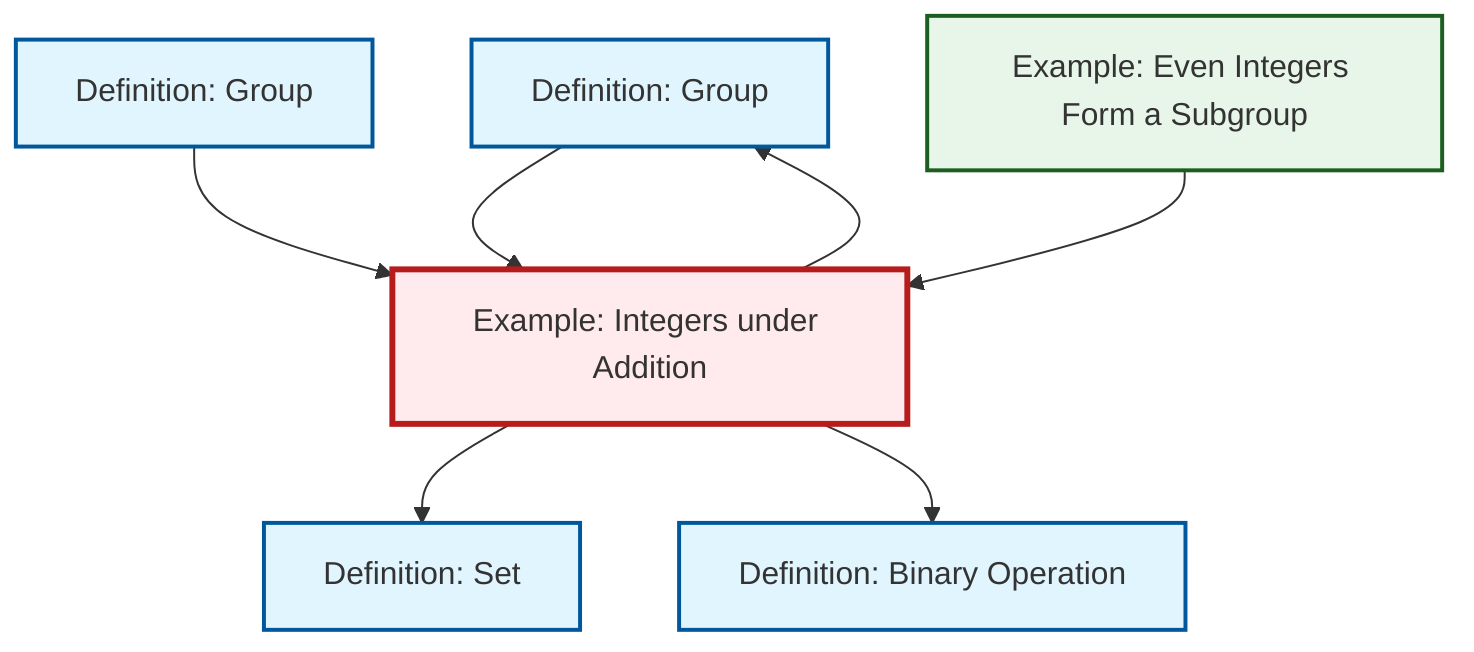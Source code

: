 graph TD
    classDef definition fill:#e1f5fe,stroke:#01579b,stroke-width:2px
    classDef theorem fill:#f3e5f5,stroke:#4a148c,stroke-width:2px
    classDef axiom fill:#fff3e0,stroke:#e65100,stroke-width:2px
    classDef example fill:#e8f5e9,stroke:#1b5e20,stroke-width:2px
    classDef current fill:#ffebee,stroke:#b71c1c,stroke-width:3px
    def-group["Definition: Group"]:::definition
    def-binary-operation["Definition: Binary Operation"]:::definition
    ex-even-integers-subgroup["Example: Even Integers Form a Subgroup"]:::example
    def-group-example["Definition: Group"]:::definition
    ex-integers-addition["Example: Integers under Addition"]:::example
    def-set["Definition: Set"]:::definition
    ex-integers-addition --> def-set
    def-group-example --> ex-integers-addition
    def-group --> ex-integers-addition
    ex-integers-addition --> def-binary-operation
    ex-integers-addition --> def-group
    ex-even-integers-subgroup --> ex-integers-addition
    class ex-integers-addition current